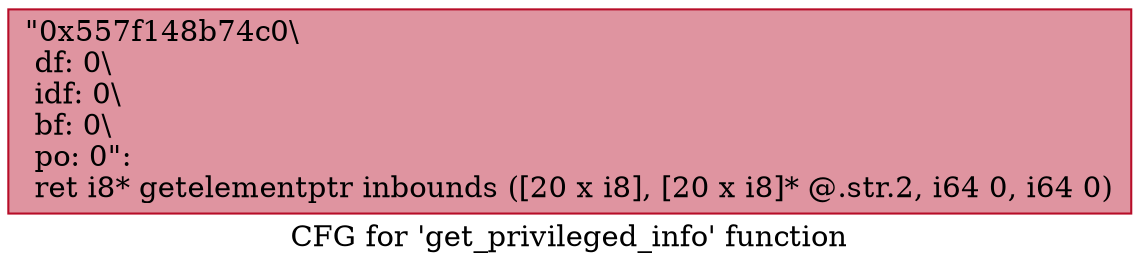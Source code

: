 digraph "CFG for 'get_privileged_info' function" {
	label="CFG for 'get_privileged_info' function";

	Node0x557f148b74c0 [shape=record,color="#b70d28ff", style=filled, fillcolor="#b70d2870",label="{\"0x557f148b74c0\\\l df: 0\\\l idf: 0\\\l bf: 0\\\l po: 0\":\l  ret i8* getelementptr inbounds ([20 x i8], [20 x i8]* @.str.2, i64 0, i64 0)\l}"];
}
